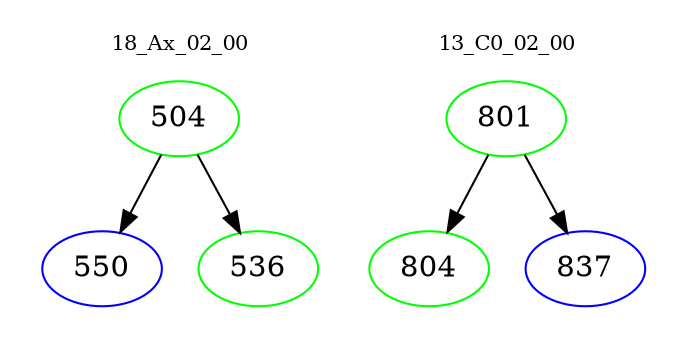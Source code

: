 digraph{
subgraph cluster_0 {
color = white
label = "18_Ax_02_00";
fontsize=10;
T0_504 [label="504", color="green"]
T0_504 -> T0_550 [color="black"]
T0_550 [label="550", color="blue"]
T0_504 -> T0_536 [color="black"]
T0_536 [label="536", color="green"]
}
subgraph cluster_1 {
color = white
label = "13_C0_02_00";
fontsize=10;
T1_801 [label="801", color="green"]
T1_801 -> T1_804 [color="black"]
T1_804 [label="804", color="green"]
T1_801 -> T1_837 [color="black"]
T1_837 [label="837", color="blue"]
}
}

